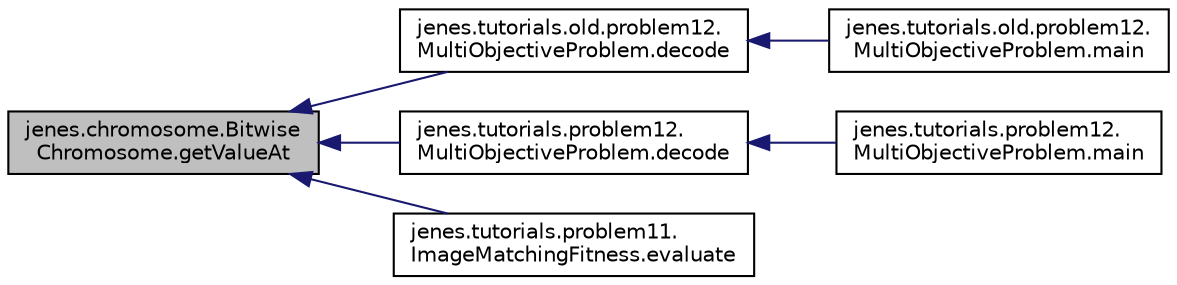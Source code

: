 digraph "jenes.chromosome.BitwiseChromosome.getValueAt"
{
  edge [fontname="Helvetica",fontsize="10",labelfontname="Helvetica",labelfontsize="10"];
  node [fontname="Helvetica",fontsize="10",shape=record];
  rankdir="LR";
  Node1 [label="jenes.chromosome.Bitwise\lChromosome.getValueAt",height=0.2,width=0.4,color="black", fillcolor="grey75", style="filled" fontcolor="black"];
  Node1 -> Node2 [dir="back",color="midnightblue",fontsize="10",style="solid",fontname="Helvetica"];
  Node2 [label="jenes.tutorials.old.problem12.\lMultiObjectiveProblem.decode",height=0.2,width=0.4,color="black", fillcolor="white", style="filled",URL="$classjenes_1_1tutorials_1_1old_1_1problem12_1_1_multi_objective_problem.html#a793287d33c3ae22a258312881dbed2a3"];
  Node2 -> Node3 [dir="back",color="midnightblue",fontsize="10",style="solid",fontname="Helvetica"];
  Node3 [label="jenes.tutorials.old.problem12.\lMultiObjectiveProblem.main",height=0.2,width=0.4,color="black", fillcolor="white", style="filled",URL="$classjenes_1_1tutorials_1_1old_1_1problem12_1_1_multi_objective_problem.html#aa56b8e189215e753714d1ed16fdf1075"];
  Node1 -> Node4 [dir="back",color="midnightblue",fontsize="10",style="solid",fontname="Helvetica"];
  Node4 [label="jenes.tutorials.problem12.\lMultiObjectiveProblem.decode",height=0.2,width=0.4,color="black", fillcolor="white", style="filled",URL="$classjenes_1_1tutorials_1_1problem12_1_1_multi_objective_problem.html#ad2990b1d319fa2357e088d12e32f6634"];
  Node4 -> Node5 [dir="back",color="midnightblue",fontsize="10",style="solid",fontname="Helvetica"];
  Node5 [label="jenes.tutorials.problem12.\lMultiObjectiveProblem.main",height=0.2,width=0.4,color="black", fillcolor="white", style="filled",URL="$classjenes_1_1tutorials_1_1problem12_1_1_multi_objective_problem.html#a8e1b0d92b909d867c5b21b7c8eb866cb"];
  Node1 -> Node6 [dir="back",color="midnightblue",fontsize="10",style="solid",fontname="Helvetica"];
  Node6 [label="jenes.tutorials.problem11.\lImageMatchingFitness.evaluate",height=0.2,width=0.4,color="black", fillcolor="white", style="filled",URL="$classjenes_1_1tutorials_1_1problem11_1_1_image_matching_fitness.html#ad1678b0716a862654451a29b12964ec1"];
}
